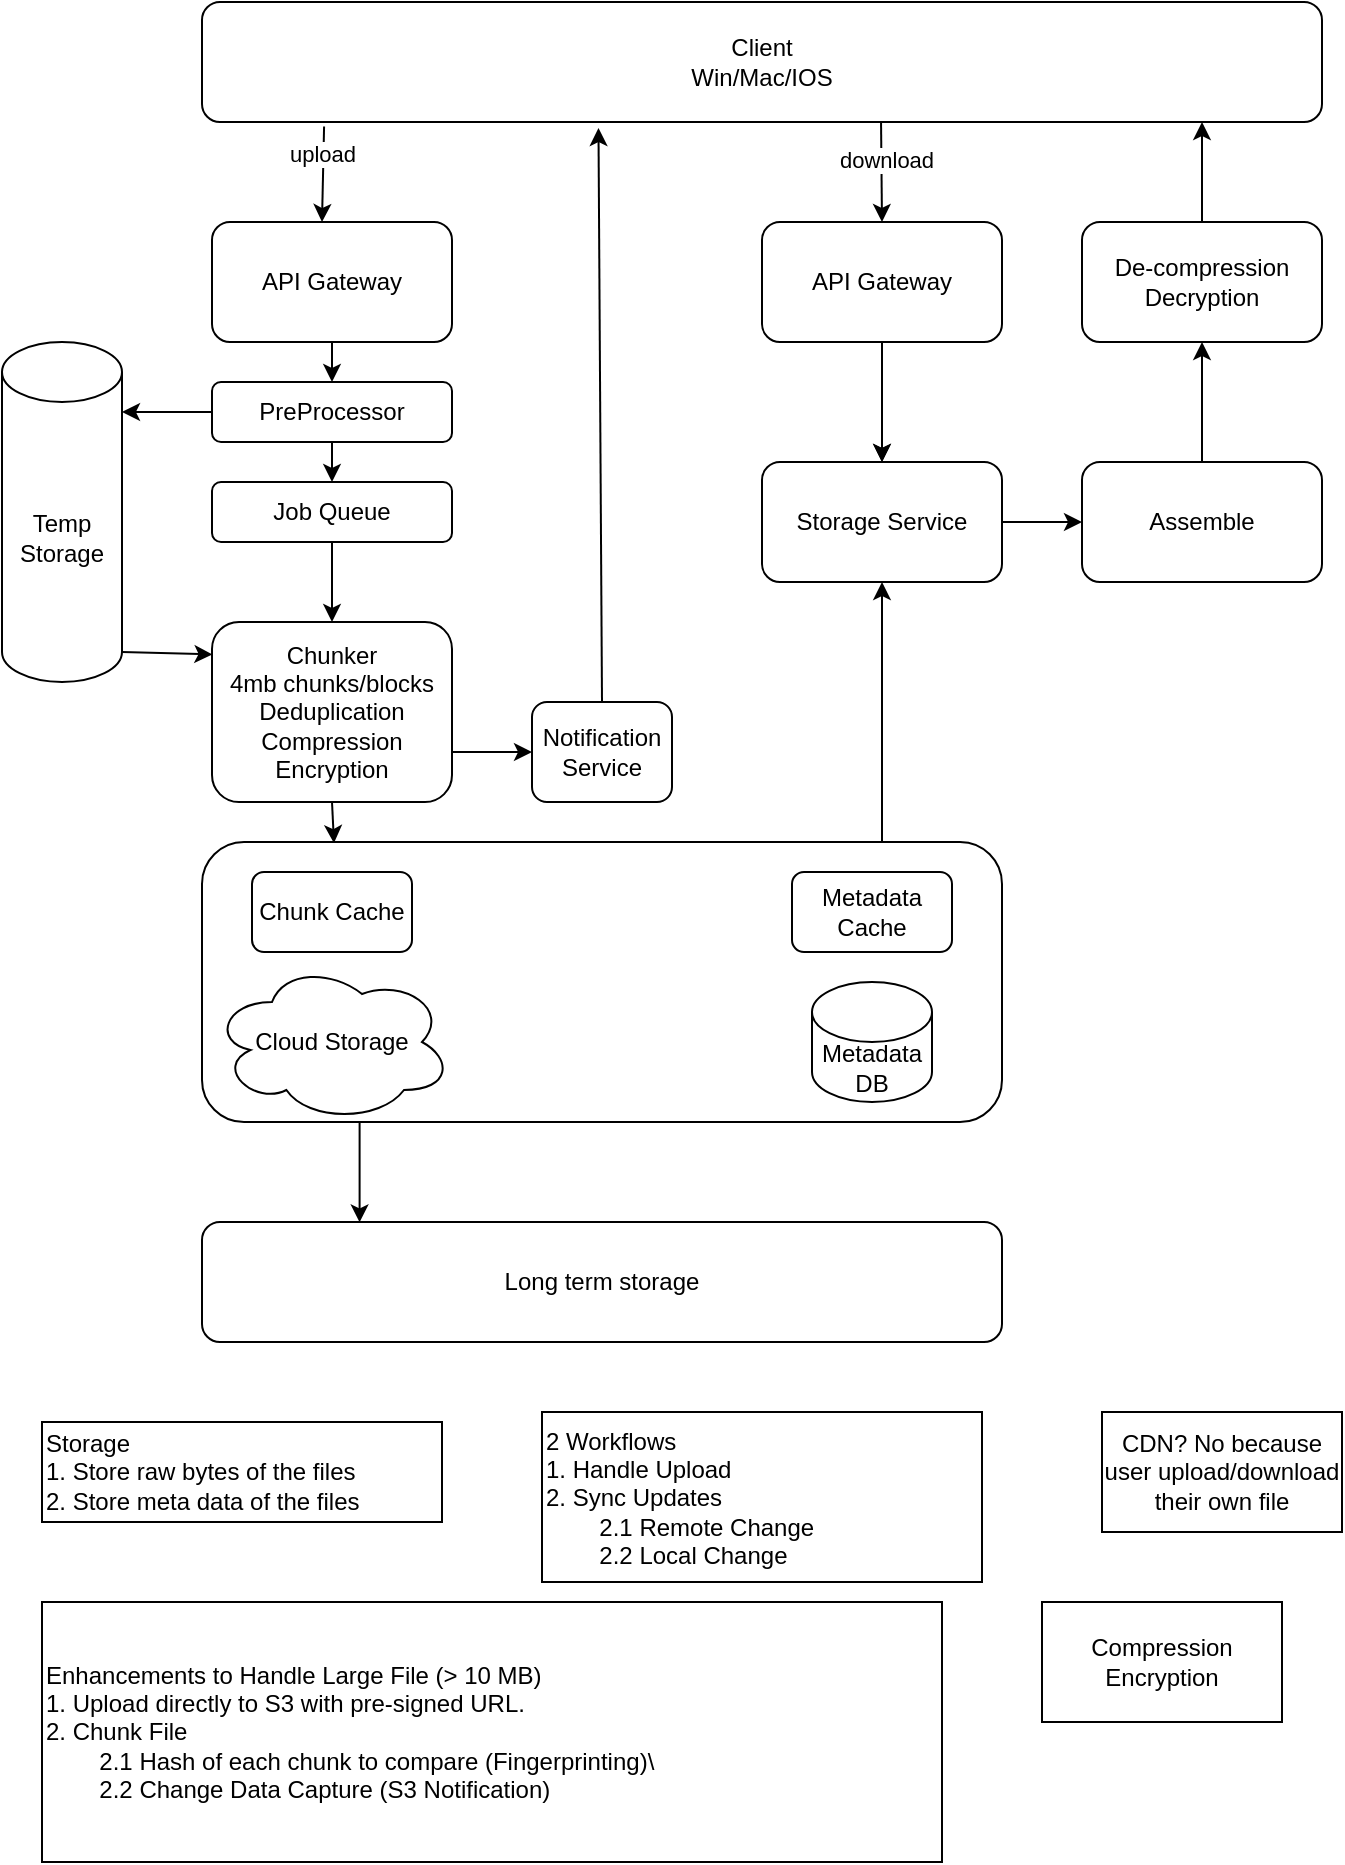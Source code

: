<mxfile version="28.2.5">
  <diagram name="Page-1" id="MBPPT8XmERE-SGZNv0NV">
    <mxGraphModel dx="1210" dy="1102" grid="1" gridSize="10" guides="1" tooltips="1" connect="1" arrows="1" fold="1" page="1" pageScale="1" pageWidth="850" pageHeight="1100" math="0" shadow="0">
      <root>
        <mxCell id="0" />
        <mxCell id="1" parent="0" />
        <mxCell id="wIf7DAMdGKU4eKdJtj5m-1" value="Client&lt;br&gt;Win/Mac/IOS" style="rounded=1;whiteSpace=wrap;html=1;" parent="1" vertex="1">
          <mxGeometry x="120" y="110" width="560" height="60" as="geometry" />
        </mxCell>
        <mxCell id="wIf7DAMdGKU4eKdJtj5m-3" value="" style="endArrow=classic;html=1;rounded=0;exitX=0.109;exitY=1.037;exitDx=0;exitDy=0;exitPerimeter=0;" parent="1" source="wIf7DAMdGKU4eKdJtj5m-1" edge="1">
          <mxGeometry width="50" height="50" relative="1" as="geometry">
            <mxPoint x="125" y="360" as="sourcePoint" />
            <mxPoint x="180" y="220" as="targetPoint" />
          </mxGeometry>
        </mxCell>
        <mxCell id="wIf7DAMdGKU4eKdJtj5m-31" value="upload" style="edgeLabel;html=1;align=center;verticalAlign=middle;resizable=0;points=[];" parent="wIf7DAMdGKU4eKdJtj5m-3" vertex="1" connectable="0">
          <mxGeometry x="-0.417" y="-1" relative="1" as="geometry">
            <mxPoint as="offset" />
          </mxGeometry>
        </mxCell>
        <mxCell id="wIf7DAMdGKU4eKdJtj5m-4" value="API Gateway" style="rounded=1;whiteSpace=wrap;html=1;" parent="1" vertex="1">
          <mxGeometry x="125" y="220" width="120" height="60" as="geometry" />
        </mxCell>
        <mxCell id="wIf7DAMdGKU4eKdJtj5m-6" value="" style="endArrow=classic;html=1;rounded=0;exitX=0.832;exitY=0.983;exitDx=0;exitDy=0;exitPerimeter=0;entryX=0.5;entryY=0;entryDx=0;entryDy=0;" parent="1" target="wIf7DAMdGKU4eKdJtj5m-7" edge="1">
          <mxGeometry width="50" height="50" relative="1" as="geometry">
            <mxPoint x="459.52" y="170.0" as="sourcePoint" />
            <mxPoint x="435" y="221.02" as="targetPoint" />
          </mxGeometry>
        </mxCell>
        <mxCell id="wIf7DAMdGKU4eKdJtj5m-32" value="download" style="edgeLabel;html=1;align=center;verticalAlign=middle;resizable=0;points=[];" parent="wIf7DAMdGKU4eKdJtj5m-6" vertex="1" connectable="0">
          <mxGeometry x="-0.239" y="2" relative="1" as="geometry">
            <mxPoint as="offset" />
          </mxGeometry>
        </mxCell>
        <mxCell id="wIf7DAMdGKU4eKdJtj5m-37" value="" style="edgeStyle=orthogonalEdgeStyle;rounded=0;orthogonalLoop=1;jettySize=auto;html=1;" parent="1" source="wIf7DAMdGKU4eKdJtj5m-7" target="wIf7DAMdGKU4eKdJtj5m-29" edge="1">
          <mxGeometry relative="1" as="geometry" />
        </mxCell>
        <mxCell id="wIf7DAMdGKU4eKdJtj5m-7" value="API Gateway" style="rounded=1;whiteSpace=wrap;html=1;" parent="1" vertex="1">
          <mxGeometry x="400" y="220.0" width="120" height="60" as="geometry" />
        </mxCell>
        <mxCell id="wIf7DAMdGKU4eKdJtj5m-8" value="Assemble" style="rounded=1;whiteSpace=wrap;html=1;" parent="1" vertex="1">
          <mxGeometry x="560" y="340" width="120" height="60" as="geometry" />
        </mxCell>
        <mxCell id="wIf7DAMdGKU4eKdJtj5m-15" value="" style="rounded=1;whiteSpace=wrap;html=1;" parent="1" vertex="1">
          <mxGeometry x="120" y="530" width="400" height="140" as="geometry" />
        </mxCell>
        <mxCell id="wIf7DAMdGKU4eKdJtj5m-11" value="Metadata DB" style="shape=cylinder3;whiteSpace=wrap;html=1;boundedLbl=1;backgroundOutline=1;size=15;" parent="1" vertex="1">
          <mxGeometry x="425" y="600" width="60" height="60" as="geometry" />
        </mxCell>
        <mxCell id="wIf7DAMdGKU4eKdJtj5m-12" value="Cloud Storage" style="ellipse;shape=cloud;whiteSpace=wrap;html=1;" parent="1" vertex="1">
          <mxGeometry x="125" y="590" width="120" height="80" as="geometry" />
        </mxCell>
        <mxCell id="wIf7DAMdGKU4eKdJtj5m-17" value="" style="endArrow=classic;html=1;rounded=0;exitX=0.5;exitY=1;exitDx=0;exitDy=0;entryX=0.165;entryY=0.004;entryDx=0;entryDy=0;entryPerimeter=0;" parent="1" target="wIf7DAMdGKU4eKdJtj5m-15" edge="1">
          <mxGeometry width="50" height="50" relative="1" as="geometry">
            <mxPoint x="185" y="510" as="sourcePoint" />
            <mxPoint x="40" y="450" as="targetPoint" />
          </mxGeometry>
        </mxCell>
        <mxCell id="wIf7DAMdGKU4eKdJtj5m-18" value="Long term storage" style="rounded=1;whiteSpace=wrap;html=1;" parent="1" vertex="1">
          <mxGeometry x="120" y="720" width="400" height="60" as="geometry" />
        </mxCell>
        <mxCell id="wIf7DAMdGKU4eKdJtj5m-19" value="" style="endArrow=classic;html=1;rounded=0;exitX=0.197;exitY=1.001;exitDx=0;exitDy=0;exitPerimeter=0;entryX=0.197;entryY=0.003;entryDx=0;entryDy=0;entryPerimeter=0;" parent="1" source="wIf7DAMdGKU4eKdJtj5m-15" target="wIf7DAMdGKU4eKdJtj5m-18" edge="1">
          <mxGeometry width="50" height="50" relative="1" as="geometry">
            <mxPoint x="160" y="690" as="sourcePoint" />
            <mxPoint x="199" y="690" as="targetPoint" />
          </mxGeometry>
        </mxCell>
        <mxCell id="wIf7DAMdGKU4eKdJtj5m-20" value="Notification Service" style="rounded=1;whiteSpace=wrap;html=1;" parent="1" vertex="1">
          <mxGeometry x="285" y="460" width="70" height="50" as="geometry" />
        </mxCell>
        <mxCell id="wIf7DAMdGKU4eKdJtj5m-21" value="" style="endArrow=classic;html=1;rounded=0;exitX=1;exitY=0.5;exitDx=0;exitDy=0;entryX=0;entryY=0.5;entryDx=0;entryDy=0;" parent="1" target="wIf7DAMdGKU4eKdJtj5m-20" edge="1">
          <mxGeometry width="50" height="50" relative="1" as="geometry">
            <mxPoint x="245" y="485" as="sourcePoint" />
            <mxPoint x="360" y="350" as="targetPoint" />
          </mxGeometry>
        </mxCell>
        <mxCell id="wIf7DAMdGKU4eKdJtj5m-25" value="" style="endArrow=classic;html=1;rounded=0;exitX=0.5;exitY=1;exitDx=0;exitDy=0;" parent="1" source="wIf7DAMdGKU4eKdJtj5m-4" edge="1">
          <mxGeometry width="50" height="50" relative="1" as="geometry">
            <mxPoint x="260" y="290" as="sourcePoint" />
            <mxPoint x="185" y="300" as="targetPoint" />
          </mxGeometry>
        </mxCell>
        <mxCell id="wIf7DAMdGKU4eKdJtj5m-27" value="De-compression&lt;br&gt;Decryption" style="rounded=1;whiteSpace=wrap;html=1;" parent="1" vertex="1">
          <mxGeometry x="560" y="220" width="120" height="60" as="geometry" />
        </mxCell>
        <mxCell id="wIf7DAMdGKU4eKdJtj5m-28" value="" style="endArrow=classic;html=1;rounded=0;entryX=0.5;entryY=0;entryDx=0;entryDy=0;" parent="1" target="wIf7DAMdGKU4eKdJtj5m-29" edge="1">
          <mxGeometry width="50" height="50" relative="1" as="geometry">
            <mxPoint x="460" y="300" as="sourcePoint" />
            <mxPoint x="463" y="410" as="targetPoint" />
          </mxGeometry>
        </mxCell>
        <mxCell id="wIf7DAMdGKU4eKdJtj5m-29" value="Storage Service" style="rounded=1;whiteSpace=wrap;html=1;" parent="1" vertex="1">
          <mxGeometry x="400" y="340" width="120" height="60" as="geometry" />
        </mxCell>
        <mxCell id="wIf7DAMdGKU4eKdJtj5m-30" value="" style="endArrow=classic;html=1;rounded=0;entryX=0.354;entryY=1.05;entryDx=0;entryDy=0;exitX=0.5;exitY=0;exitDx=0;exitDy=0;entryPerimeter=0;" parent="1" source="wIf7DAMdGKU4eKdJtj5m-20" target="wIf7DAMdGKU4eKdJtj5m-1" edge="1">
          <mxGeometry width="50" height="50" relative="1" as="geometry">
            <mxPoint x="310" y="350" as="sourcePoint" />
            <mxPoint x="360" y="300" as="targetPoint" />
          </mxGeometry>
        </mxCell>
        <mxCell id="wIf7DAMdGKU4eKdJtj5m-33" value="" style="endArrow=classic;html=1;rounded=0;entryX=0.5;entryY=1;entryDx=0;entryDy=0;" parent="1" target="wIf7DAMdGKU4eKdJtj5m-29" edge="1">
          <mxGeometry width="50" height="50" relative="1" as="geometry">
            <mxPoint x="460" y="530" as="sourcePoint" />
            <mxPoint x="620" y="490" as="targetPoint" />
          </mxGeometry>
        </mxCell>
        <mxCell id="wIf7DAMdGKU4eKdJtj5m-34" value="" style="endArrow=classic;html=1;rounded=0;exitX=1;exitY=0.5;exitDx=0;exitDy=0;entryX=0;entryY=0.5;entryDx=0;entryDy=0;" parent="1" source="wIf7DAMdGKU4eKdJtj5m-29" target="wIf7DAMdGKU4eKdJtj5m-8" edge="1">
          <mxGeometry width="50" height="50" relative="1" as="geometry">
            <mxPoint x="680" y="550" as="sourcePoint" />
            <mxPoint x="730" y="500" as="targetPoint" />
          </mxGeometry>
        </mxCell>
        <mxCell id="wIf7DAMdGKU4eKdJtj5m-35" value="" style="endArrow=classic;html=1;rounded=0;exitX=0.5;exitY=0;exitDx=0;exitDy=0;entryX=0.5;entryY=1;entryDx=0;entryDy=0;" parent="1" source="wIf7DAMdGKU4eKdJtj5m-8" target="wIf7DAMdGKU4eKdJtj5m-27" edge="1">
          <mxGeometry width="50" height="50" relative="1" as="geometry">
            <mxPoint x="760" y="390" as="sourcePoint" />
            <mxPoint x="810" y="340" as="targetPoint" />
          </mxGeometry>
        </mxCell>
        <mxCell id="wIf7DAMdGKU4eKdJtj5m-36" value="" style="endArrow=classic;html=1;rounded=0;exitX=0.5;exitY=0;exitDx=0;exitDy=0;" parent="1" source="wIf7DAMdGKU4eKdJtj5m-27" edge="1">
          <mxGeometry width="50" height="50" relative="1" as="geometry">
            <mxPoint x="620" y="250" as="sourcePoint" />
            <mxPoint x="620" y="170" as="targetPoint" />
          </mxGeometry>
        </mxCell>
        <mxCell id="wIf7DAMdGKU4eKdJtj5m-38" value="Metadata Cache" style="rounded=1;whiteSpace=wrap;html=1;" parent="1" vertex="1">
          <mxGeometry x="415" y="545" width="80" height="40" as="geometry" />
        </mxCell>
        <mxCell id="wIf7DAMdGKU4eKdJtj5m-39" value="Chunk Cache" style="rounded=1;whiteSpace=wrap;html=1;" parent="1" vertex="1">
          <mxGeometry x="145" y="545" width="80" height="40" as="geometry" />
        </mxCell>
        <mxCell id="Nsm7VlbRt4dVgcTsbUhO-1" value="" style="endArrow=classic;html=1;rounded=0;entryX=0.5;entryY=0;entryDx=0;entryDy=0;" parent="1" target="wIf7DAMdGKU4eKdJtj5m-24" edge="1">
          <mxGeometry width="50" height="50" relative="1" as="geometry">
            <mxPoint x="185" y="380" as="sourcePoint" />
            <mxPoint x="185" y="450" as="targetPoint" />
          </mxGeometry>
        </mxCell>
        <mxCell id="wIf7DAMdGKU4eKdJtj5m-24" value="Chunker&lt;br style=&quot;border-color: var(--border-color);&quot;&gt;4mb chunks/blocks&lt;br style=&quot;border-color: var(--border-color);&quot;&gt;Deduplication&lt;br&gt;Compression&lt;br&gt;Encryption" style="rounded=1;whiteSpace=wrap;html=1;" parent="1" vertex="1">
          <mxGeometry x="125" y="420" width="120" height="90" as="geometry" />
        </mxCell>
        <mxCell id="Nsm7VlbRt4dVgcTsbUhO-2" value="PreProcessor" style="rounded=1;whiteSpace=wrap;html=1;" parent="1" vertex="1">
          <mxGeometry x="125" y="300" width="120" height="30" as="geometry" />
        </mxCell>
        <mxCell id="Nsm7VlbRt4dVgcTsbUhO-4" value="Temp Storage" style="shape=cylinder3;whiteSpace=wrap;html=1;boundedLbl=1;backgroundOutline=1;size=15;" parent="1" vertex="1">
          <mxGeometry x="20" y="280" width="60" height="170" as="geometry" />
        </mxCell>
        <mxCell id="Nsm7VlbRt4dVgcTsbUhO-5" value="" style="endArrow=classic;html=1;rounded=0;exitX=0;exitY=0.5;exitDx=0;exitDy=0;" parent="1" source="Nsm7VlbRt4dVgcTsbUhO-2" edge="1">
          <mxGeometry width="50" height="50" relative="1" as="geometry">
            <mxPoint x="130" y="400" as="sourcePoint" />
            <mxPoint x="80" y="315" as="targetPoint" />
          </mxGeometry>
        </mxCell>
        <mxCell id="Nsm7VlbRt4dVgcTsbUhO-7" value="Job Queue" style="rounded=1;whiteSpace=wrap;html=1;" parent="1" vertex="1">
          <mxGeometry x="125" y="350" width="120" height="30" as="geometry" />
        </mxCell>
        <mxCell id="Nsm7VlbRt4dVgcTsbUhO-8" value="" style="endArrow=classic;html=1;rounded=0;exitX=0.5;exitY=1;exitDx=0;exitDy=0;entryX=0.5;entryY=0;entryDx=0;entryDy=0;" parent="1" source="Nsm7VlbRt4dVgcTsbUhO-2" target="Nsm7VlbRt4dVgcTsbUhO-7" edge="1">
          <mxGeometry width="50" height="50" relative="1" as="geometry">
            <mxPoint x="400" y="460" as="sourcePoint" />
            <mxPoint x="450" y="410" as="targetPoint" />
          </mxGeometry>
        </mxCell>
        <mxCell id="Nsm7VlbRt4dVgcTsbUhO-9" value="" style="endArrow=classic;html=1;rounded=0;exitX=1;exitY=1;exitDx=0;exitDy=-15;exitPerimeter=0;entryX=0.002;entryY=0.18;entryDx=0;entryDy=0;entryPerimeter=0;" parent="1" source="Nsm7VlbRt4dVgcTsbUhO-4" target="wIf7DAMdGKU4eKdJtj5m-24" edge="1">
          <mxGeometry width="50" height="50" relative="1" as="geometry">
            <mxPoint x="-280" y="430" as="sourcePoint" />
            <mxPoint x="-230" y="380" as="targetPoint" />
          </mxGeometry>
        </mxCell>
        <mxCell id="NToE9WNLfPGpyUW-ZeQV-1" value="Storage&lt;div&gt;1. Store raw bytes of the files&lt;/div&gt;&lt;div&gt;2. Store meta data of the files&lt;/div&gt;" style="rounded=0;whiteSpace=wrap;html=1;align=left;" vertex="1" parent="1">
          <mxGeometry x="40" y="820" width="200" height="50" as="geometry" />
        </mxCell>
        <mxCell id="NToE9WNLfPGpyUW-ZeQV-3" value="2 Workflows&lt;br&gt;&lt;div&gt;1. Handle Upload&lt;/div&gt;&lt;div&gt;2. Sync Updates&lt;/div&gt;&lt;div&gt;&lt;span style=&quot;white-space: pre;&quot;&gt;&#x9;&lt;/span&gt;2.1 Remote Change&lt;br&gt;&lt;/div&gt;&lt;div&gt;&lt;span style=&quot;white-space: pre;&quot;&gt;&#x9;&lt;/span&gt;2.2 Local Change&lt;br&gt;&lt;/div&gt;" style="rounded=0;whiteSpace=wrap;html=1;align=left;" vertex="1" parent="1">
          <mxGeometry x="290" y="815" width="220" height="85" as="geometry" />
        </mxCell>
        <mxCell id="NToE9WNLfPGpyUW-ZeQV-4" value="Enhancements to Handle Large File (&amp;gt; 10 MB)&lt;div&gt;1. Upload directly to S3 with pre-signed URL.&lt;/div&gt;&lt;div&gt;2. Chunk File&lt;/div&gt;&lt;div&gt;&lt;span style=&quot;white-space: pre;&quot;&gt;&#x9;&lt;/span&gt;2.1 Hash of each chunk to compare (Fingerprinting)\&lt;br&gt;&lt;/div&gt;&lt;div&gt;&lt;span style=&quot;white-space: pre;&quot;&gt;&#x9;&lt;/span&gt;2.2 Change Data Capture (S3 Notification)&lt;br&gt;&lt;/div&gt;" style="rounded=0;whiteSpace=wrap;html=1;align=left;" vertex="1" parent="1">
          <mxGeometry x="40" y="910" width="450" height="130" as="geometry" />
        </mxCell>
        <mxCell id="NToE9WNLfPGpyUW-ZeQV-5" value="CDN? No because user upload/download their own file" style="rounded=0;whiteSpace=wrap;html=1;" vertex="1" parent="1">
          <mxGeometry x="570" y="815" width="120" height="60" as="geometry" />
        </mxCell>
        <mxCell id="NToE9WNLfPGpyUW-ZeQV-6" value="Compression&lt;div&gt;Encryption&lt;/div&gt;" style="rounded=0;whiteSpace=wrap;html=1;" vertex="1" parent="1">
          <mxGeometry x="540" y="910" width="120" height="60" as="geometry" />
        </mxCell>
      </root>
    </mxGraphModel>
  </diagram>
</mxfile>
